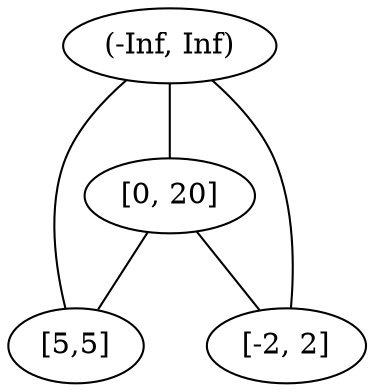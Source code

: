 graph G {
    a [label="(-Inf, Inf)"]
    b [label="[0, 20]"]
    c [label="[5,5]"]
    d [label="[-2, 2]"]
    
    a -- b
    a -- c
    a -- d

    b -- c
    b -- d
}
